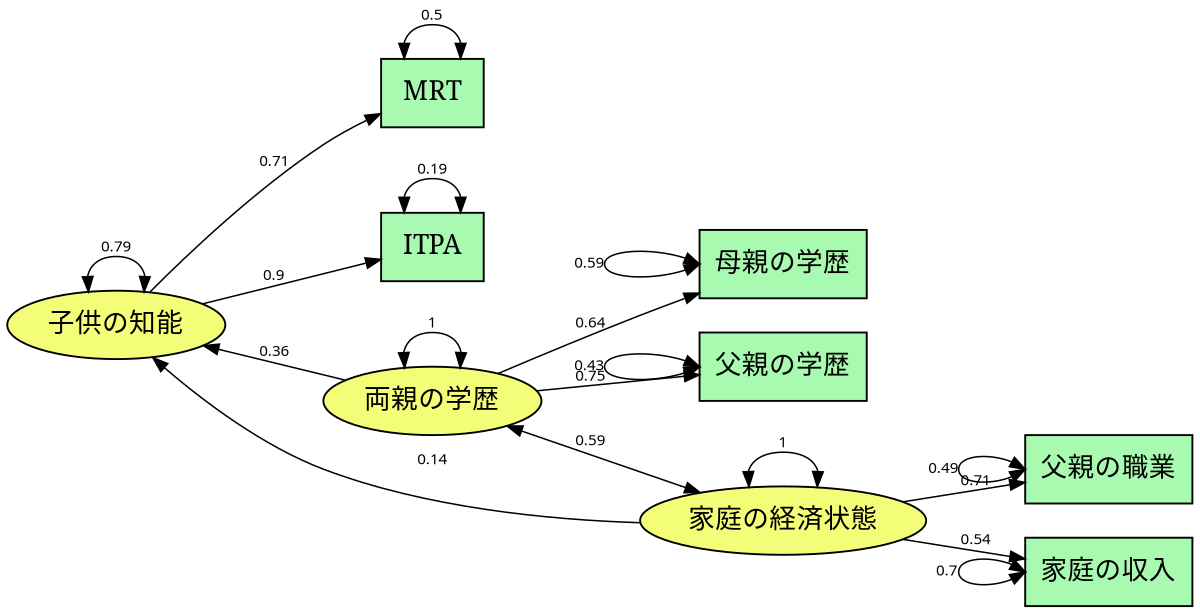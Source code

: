 digraph  fit  {
rankdir=LR;
size="8,8";
edge [fontname="sans" ,fontsize=8,arrowsize = 0.8,penwidth=0.8];
graph [ ordering = out];
center=1;
node [shape =ellipse, style = filled,fillcolor = "#f4fd78"];両親の学歴 家庭の経済状態 子供の知能;
node [fontname="serif" ,fontsize=14, shape=box, style = filled,fillcolor = "#a9fab1"];
#{rank=min 母親の学歴 父親の学歴 父親の職業 家庭の収入};
#{rank=same 両親の学歴 家庭の経済状態};
#{rank=max  MRT ITPA};
#絶対位置指定
母親の学歴[pos="0,4!"];
父親の学歴[pos="0,3!"];
父親の職業[pos="0,2!"];
家庭の収入[pos="0,1!"];
両親の学歴[pos="2.5,3.5!"];
家庭の経済状態[pos="2.5,1.5!"];
子供の知能[pos="4.5,2.5!"];
MRT[pos="6.5,3.5!"];
ITPA[pos="6.5,1.5!"];
#
両親の学歴->母親の学歴[label=0.64];
両親の学歴->父親の学歴[label=0.75];
家庭の経済状態->父親の職業[label=0.71];
家庭の経済状態->家庭の収入[label=0.54];
子供の知能->MRT[label=0.71];
子供の知能->ITPA[label=0.9];
子供の知能->両親の学歴[label=0.36,dir=back];
子供の知能->家庭の経済状態[label=0.14,dir=back];
両親の学歴->家庭の経済状態[label=0.59,dir=both];
母親の学歴->母親の学歴[label=0.59,dir=both, headport=w, tailport=w];
父親の学歴->父親の学歴[label=0.43,dir=both, headport=w, tailport=w];
父親の職業->父親の職業[label=0.49,dir=both, headport=w, tailport=w];
家庭の収入->家庭の収入[label=0.7,dir=both, headport=w, tailport=w];
MRT->MRT[label=0.5,dir=both];
ITPA->ITPA[label=0.19,dir=both];
両親の学歴->両親の学歴[label=1,dir=both];
家庭の経済状態->家庭の経済状態[label=1,dir=both];
子供の知能->子供の知能[label=0.79,dir=both];
}
